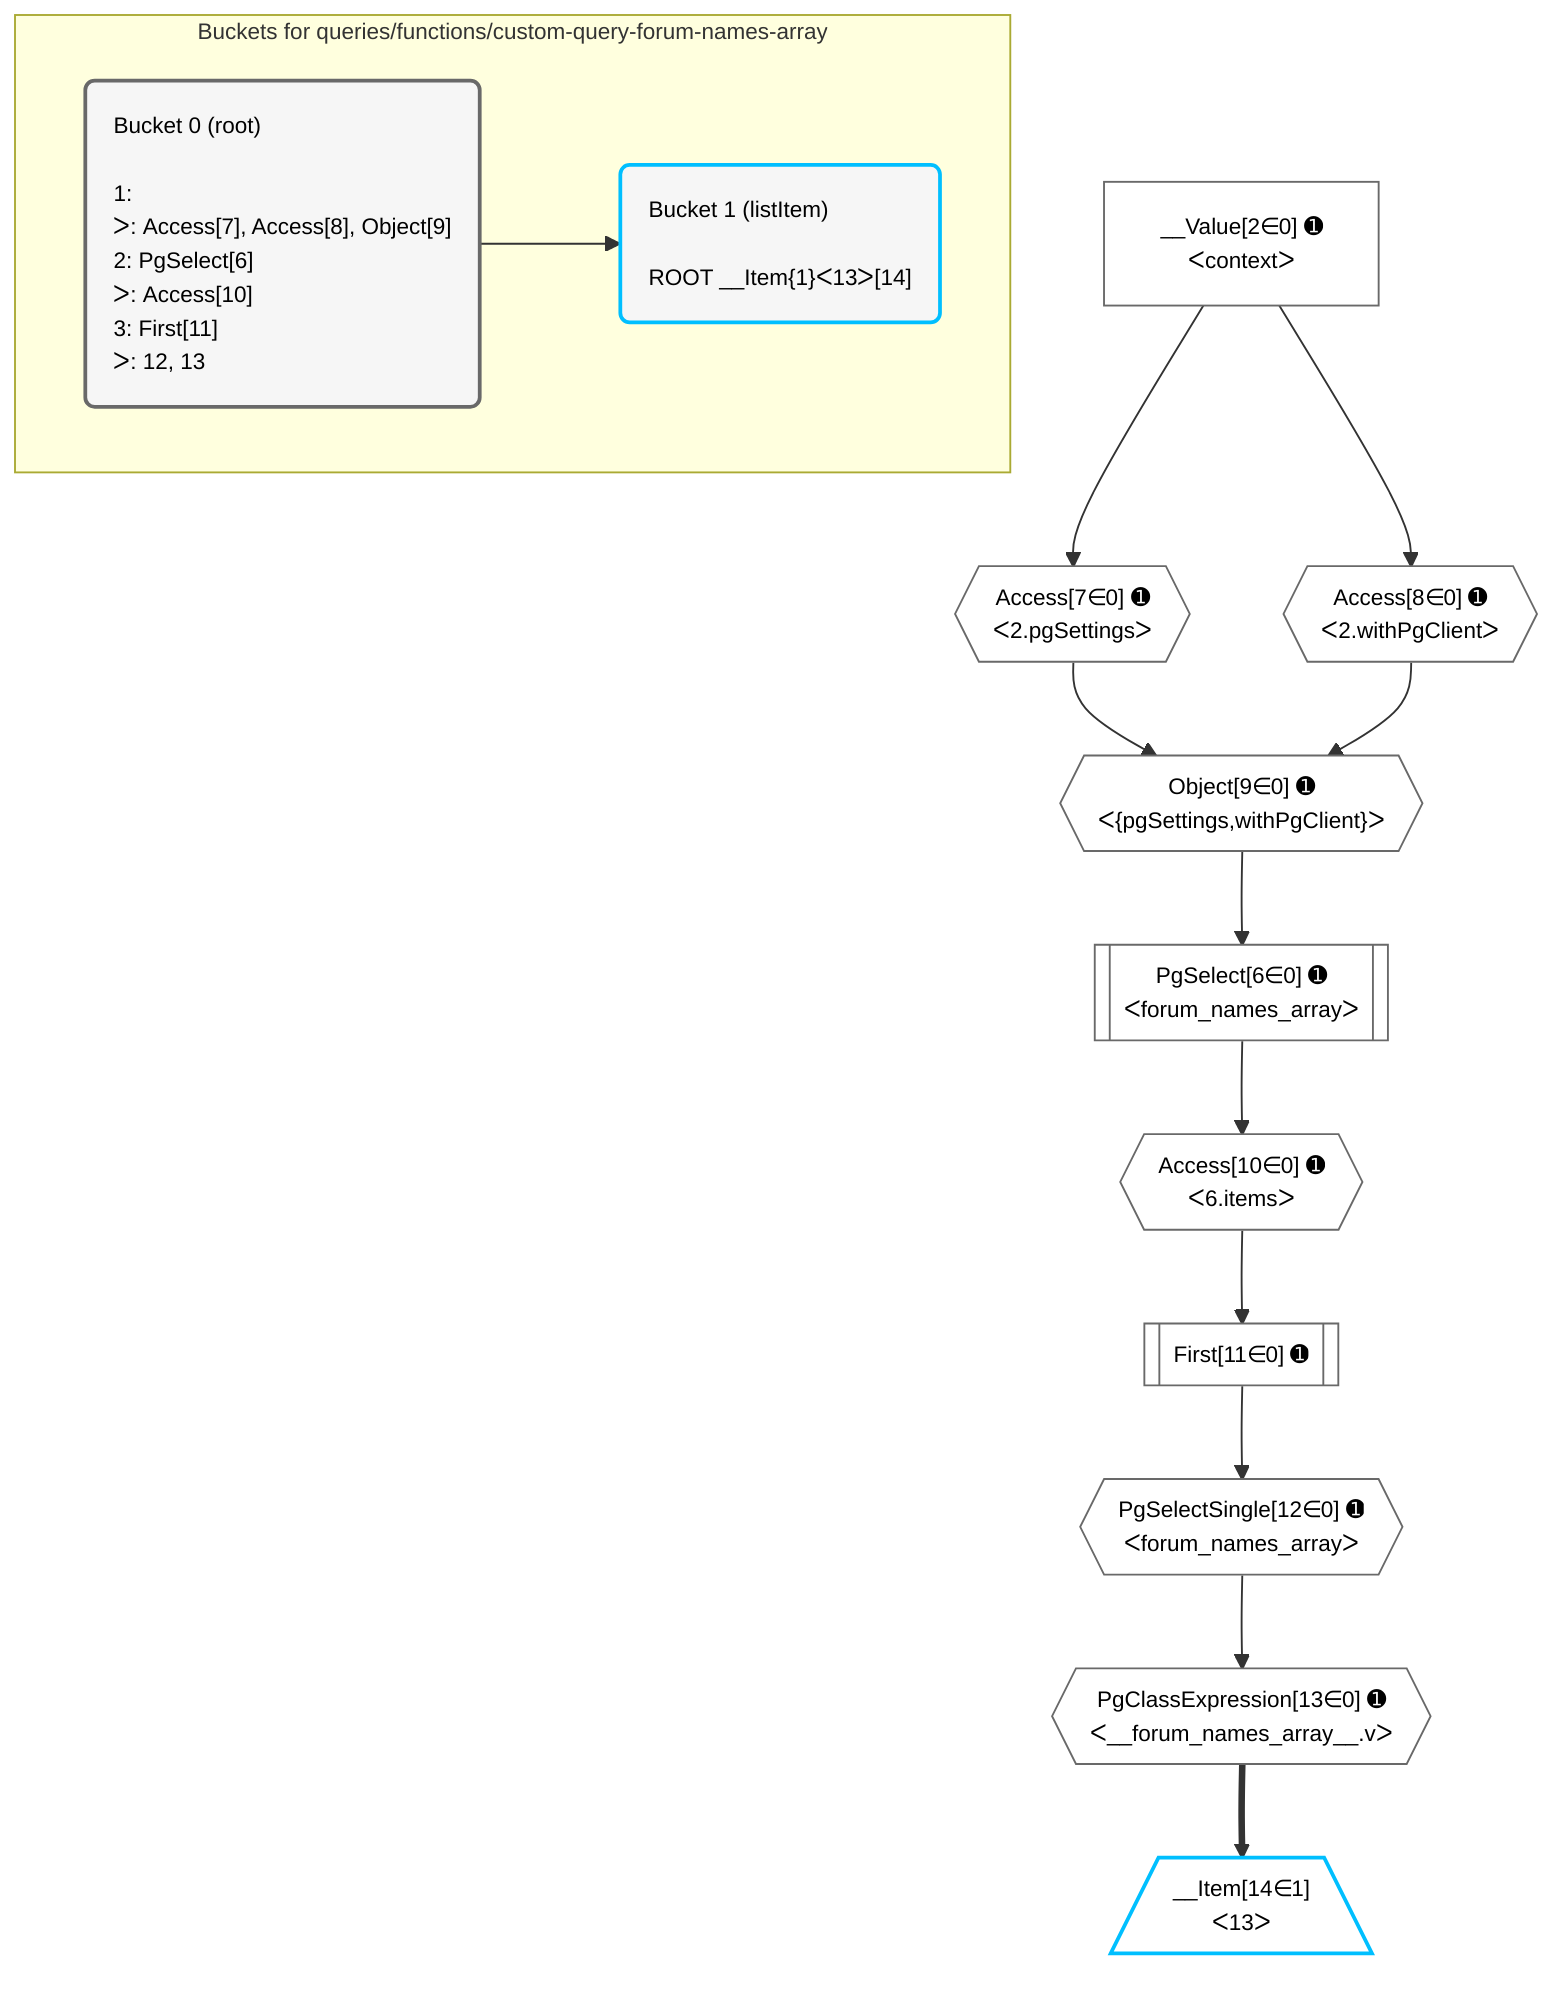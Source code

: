 %%{init: {'themeVariables': { 'fontSize': '12px'}}}%%
graph TD
    classDef path fill:#eee,stroke:#000,color:#000
    classDef plan fill:#fff,stroke-width:1px,color:#000
    classDef itemplan fill:#fff,stroke-width:2px,color:#000
    classDef unbatchedplan fill:#dff,stroke-width:1px,color:#000
    classDef sideeffectplan fill:#fcc,stroke-width:2px,color:#000
    classDef bucket fill:#f6f6f6,color:#000,stroke-width:2px,text-align:left

    subgraph "Buckets for queries/functions/custom-query-forum-names-array"
    Bucket0("Bucket 0 (root)<br /><br />1: <br />ᐳ: Access[7], Access[8], Object[9]<br />2: PgSelect[6]<br />ᐳ: Access[10]<br />3: First[11]<br />ᐳ: 12, 13"):::bucket
    Bucket1("Bucket 1 (listItem)<br /><br />ROOT __Item{1}ᐸ13ᐳ[14]"):::bucket
    end
    Bucket0 --> Bucket1

    %% plan dependencies
    Object9{{"Object[9∈0] ➊<br />ᐸ{pgSettings,withPgClient}ᐳ"}}:::plan
    Access7{{"Access[7∈0] ➊<br />ᐸ2.pgSettingsᐳ"}}:::plan
    Access8{{"Access[8∈0] ➊<br />ᐸ2.withPgClientᐳ"}}:::plan
    Access7 & Access8 --> Object9
    PgSelect6[["PgSelect[6∈0] ➊<br />ᐸforum_names_arrayᐳ"]]:::plan
    Object9 --> PgSelect6
    __Value2["__Value[2∈0] ➊<br />ᐸcontextᐳ"]:::plan
    __Value2 --> Access7
    __Value2 --> Access8
    Access10{{"Access[10∈0] ➊<br />ᐸ6.itemsᐳ"}}:::plan
    PgSelect6 --> Access10
    First11[["First[11∈0] ➊"]]:::plan
    Access10 --> First11
    PgSelectSingle12{{"PgSelectSingle[12∈0] ➊<br />ᐸforum_names_arrayᐳ"}}:::plan
    First11 --> PgSelectSingle12
    PgClassExpression13{{"PgClassExpression[13∈0] ➊<br />ᐸ__forum_names_array__.vᐳ"}}:::plan
    PgSelectSingle12 --> PgClassExpression13
    __Item14[/"__Item[14∈1]<br />ᐸ13ᐳ"\]:::itemplan
    PgClassExpression13 ==> __Item14

    %% define steps
    classDef bucket0 stroke:#696969
    class Bucket0,__Value2,PgSelect6,Access7,Access8,Object9,Access10,First11,PgSelectSingle12,PgClassExpression13 bucket0
    classDef bucket1 stroke:#00bfff
    class Bucket1,__Item14 bucket1